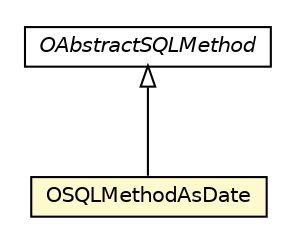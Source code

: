 #!/usr/local/bin/dot
#
# Class diagram 
# Generated by UMLGraph version R5_6-24-gf6e263 (http://www.umlgraph.org/)
#

digraph G {
	edge [fontname="Helvetica",fontsize=10,labelfontname="Helvetica",labelfontsize=10];
	node [fontname="Helvetica",fontsize=10,shape=plaintext];
	nodesep=0.25;
	ranksep=0.5;
	// com.orientechnologies.orient.core.sql.method.misc.OAbstractSQLMethod
	c3433165 [label=<<table title="com.orientechnologies.orient.core.sql.method.misc.OAbstractSQLMethod" border="0" cellborder="1" cellspacing="0" cellpadding="2" port="p" href="../../method/misc/OAbstractSQLMethod.html">
		<tr><td><table border="0" cellspacing="0" cellpadding="1">
<tr><td align="center" balign="center"><font face="Helvetica-Oblique"> OAbstractSQLMethod </font></td></tr>
		</table></td></tr>
		</table>>, URL="../../method/misc/OAbstractSQLMethod.html", fontname="Helvetica", fontcolor="black", fontsize=10.0];
	// com.orientechnologies.orient.core.sql.functions.conversion.OSQLMethodAsDate
	c3433218 [label=<<table title="com.orientechnologies.orient.core.sql.functions.conversion.OSQLMethodAsDate" border="0" cellborder="1" cellspacing="0" cellpadding="2" port="p" bgcolor="lemonChiffon" href="./OSQLMethodAsDate.html">
		<tr><td><table border="0" cellspacing="0" cellpadding="1">
<tr><td align="center" balign="center"> OSQLMethodAsDate </td></tr>
		</table></td></tr>
		</table>>, URL="./OSQLMethodAsDate.html", fontname="Helvetica", fontcolor="black", fontsize=10.0];
	//com.orientechnologies.orient.core.sql.functions.conversion.OSQLMethodAsDate extends com.orientechnologies.orient.core.sql.method.misc.OAbstractSQLMethod
	c3433165:p -> c3433218:p [dir=back,arrowtail=empty];
}

